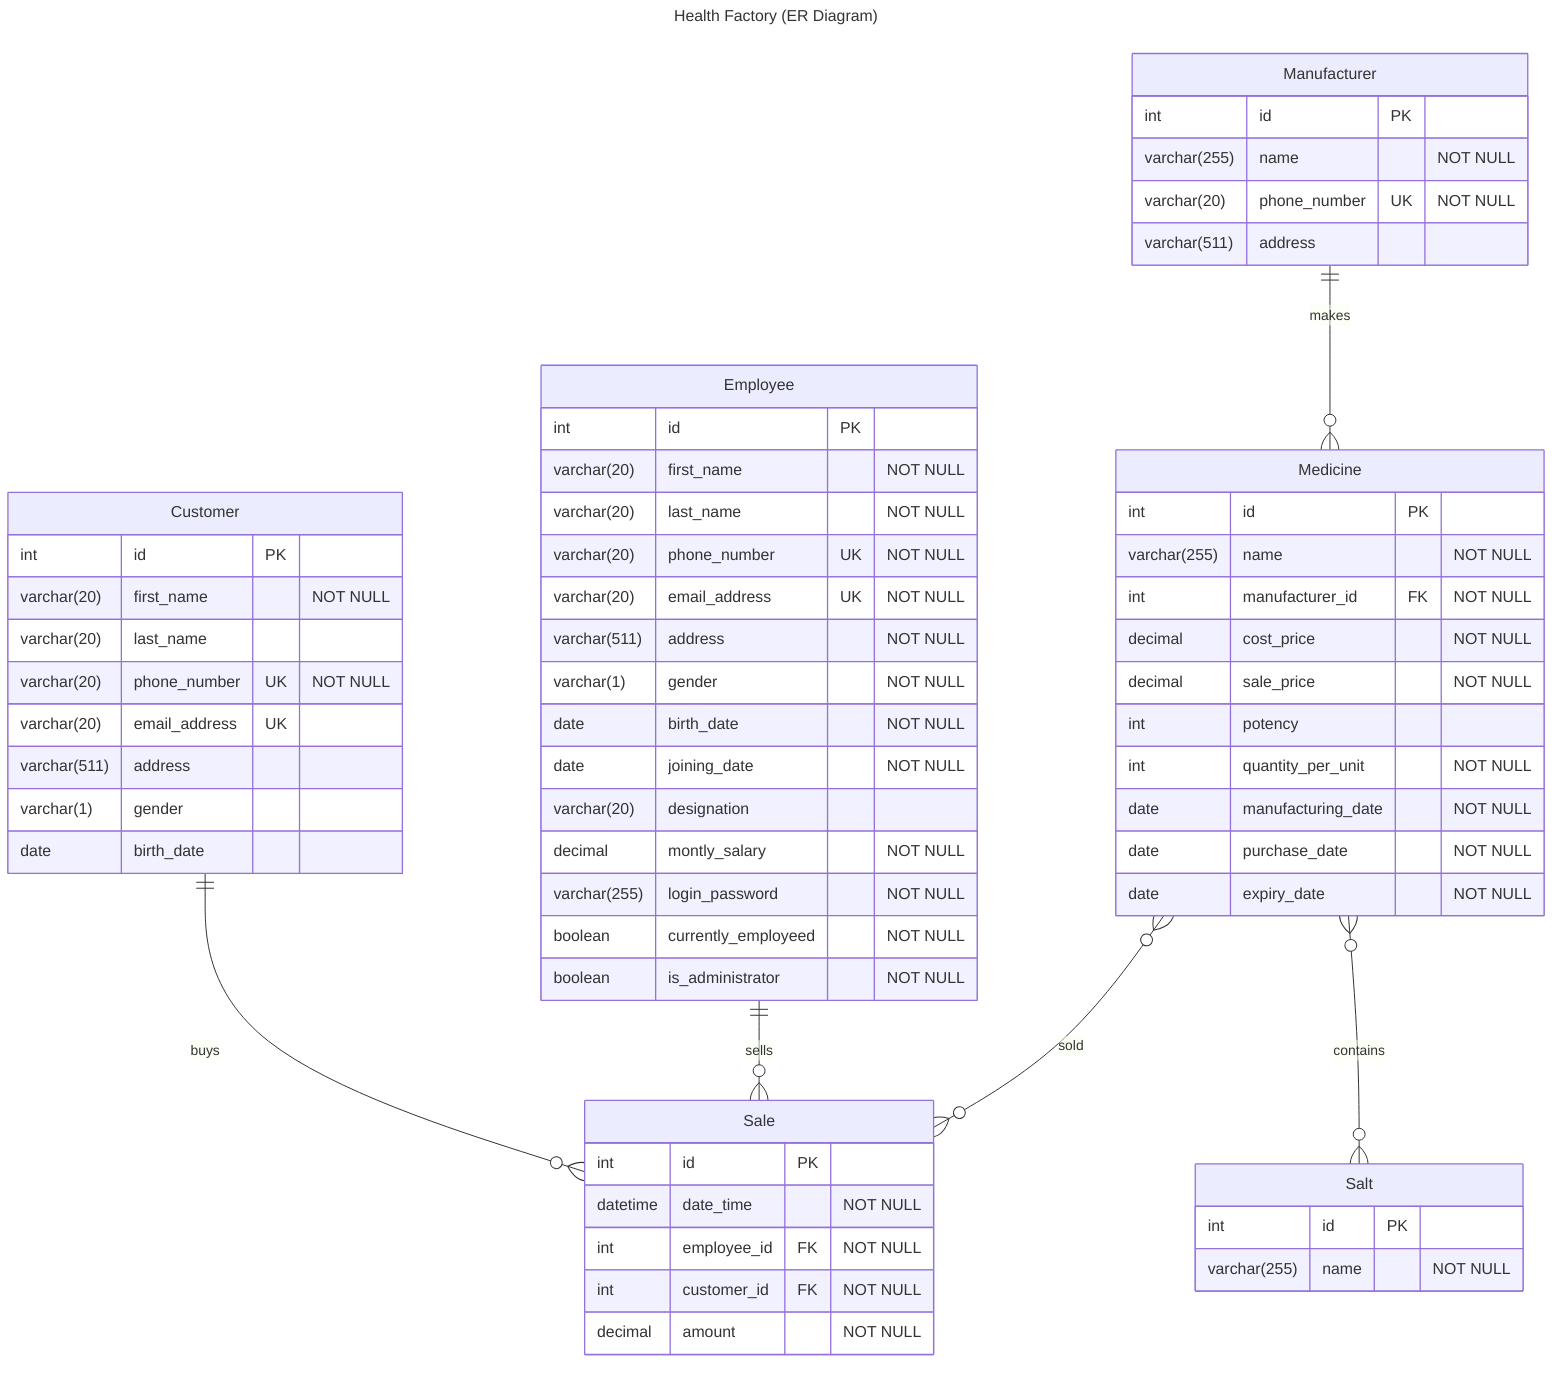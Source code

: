 ---
title: Health Factory (ER Diagram)
---
erDiagram
    Customer {
        int id PK
        varchar(20) first_name "NOT NULL"
        varchar(20) last_name
        varchar(20) phone_number UK "NOT NULL"
        varchar(20) email_address UK
        varchar(511) address
        varchar(1) gender
        date birth_date
    }

    Employee {
        int id PK
        varchar(20) first_name "NOT NULL"
        varchar(20) last_name "NOT NULL"
        varchar(20) phone_number UK "NOT NULL"
        varchar(20) email_address UK "NOT NULL"
        varchar(511) address "NOT NULL"
        varchar(1) gender "NOT NULL"
        date birth_date "NOT NULL"
        date joining_date "NOT NULL"
        varchar(20) designation
        decimal montly_salary "NOT NULL"
        varchar(255) login_password "NOT NULL"
        boolean currently_employeed "NOT NULL"
        boolean is_administrator "NOT NULL"
    }

    Manufacturer {
        int id PK
        varchar(255) name "NOT NULL"
        varchar(20) phone_number UK "NOT NULL"
        varchar(511) address
    }

    Medicine {
        int id PK
        varchar(255) name "NOT NULL"
        int manufacturer_id FK "NOT NULL"
        decimal cost_price "NOT NULL"
        decimal sale_price "NOT NULL"
        int potency
        int quantity_per_unit "NOT NULL"
        date manufacturing_date "NOT NULL"
        date purchase_date "NOT NULL"
        date expiry_date "NOT NULL"
    }

    Sale {
        int id PK
        datetime date_time "NOT NULL"
        int employee_id FK "NOT NULL"
        int customer_id FK "NOT NULL"
        decimal amount "NOT NULL"
    }

    Salt {
        int id PK
        varchar(255) name "NOT NULL"
    }

    Manufacturer only one to zero or more Medicine: makes
    Medicine zero or more to zero or more Sale: sold
    Medicine zero or more to zero or more Salt: contains
    Employee only one to zero or more Sale: sells
    Customer only one to zero or more Sale: buys